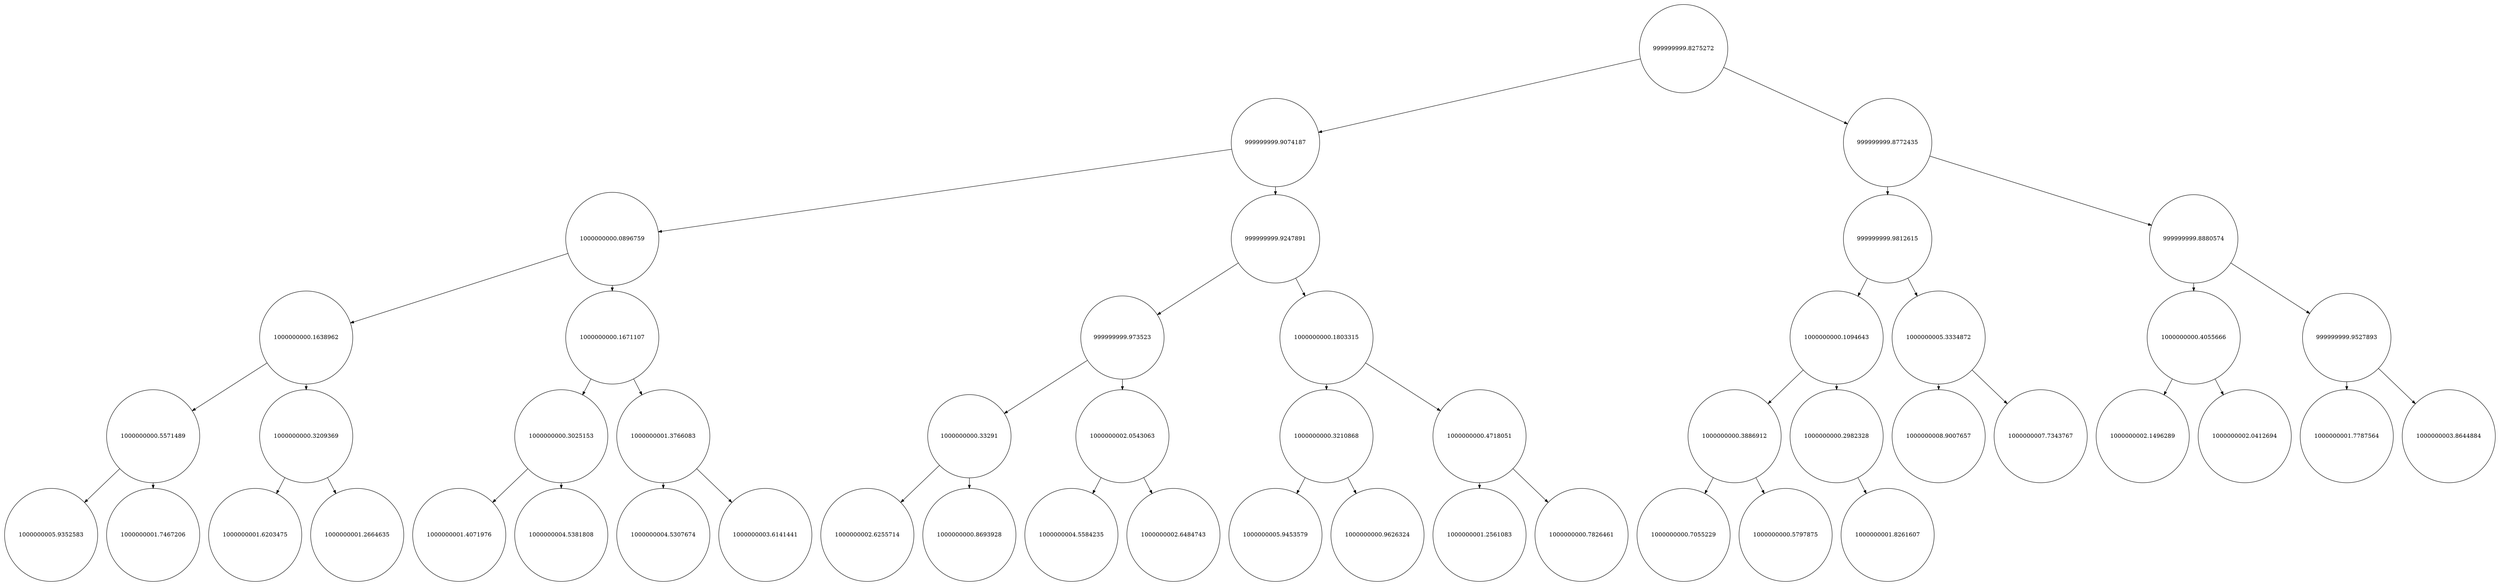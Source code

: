 
    digraph G {
    nodesep=0.3;
    ranksep=0.2;
    margin=0.1;
    node [shape=circle];
    edge [arrowsize=0.8];
    1 -> 2[side=left];
1 -> 3;
2 -> 4[side=left];
2 -> 5;
3 -> 6[side=left];
3 -> 7;
4 -> 8[side=left];
4 -> 9;
5 -> 10[side=left];
5 -> 11;
6 -> 12[side=left];
6 -> 13;
7 -> 14[side=left];
7 -> 15;
8 -> 16[side=left];
8 -> 17;
9 -> 18[side=left];
9 -> 19;
10 -> 20[side=left];
10 -> 21;
11 -> 22[side=left];
11 -> 23;
12 -> 24[side=left];
12 -> 25;
13 -> 26[side=left];
13 -> 27;
14 -> 28[side=left];
14 -> 29;
15 -> 30[side=left];
15 -> 31;
16 -> 32[side=left];
16 -> 33;
17 -> 34[side=left];
17 -> 35;
18 -> 36[side=left];
18 -> 37;
19 -> 38[side=left];
19 -> 39;
20 -> 40[side=left];
20 -> 41;
21 -> 42[side=left];
21 -> 43;
22 -> 44[side=left];
22 -> 45;
23 -> 46[side=left];
23 -> 47;
24 -> 48[side=left];
24 -> 49;
25 -> 50[side=left];
1[label="999999999.8275272"]
2[label="999999999.9074187"]
3[label="999999999.8772435"]
4[label="1000000000.0896759"]
5[label="999999999.9247891"]
6[label="999999999.9812615"]
7[label="999999999.8880574"]
8[label="1000000000.1638962"]
9[label="1000000000.1671107"]
10[label="999999999.973523"]
11[label="1000000000.1803315"]
12[label="1000000000.1094643"]
13[label="1000000005.3334872"]
14[label="1000000000.4055666"]
15[label="999999999.9527893"]
16[label="1000000000.5571489"]
17[label="1000000000.3209369"]
18[label="1000000000.3025153"]
19[label="1000000001.3766083"]
20[label="1000000000.33291"]
21[label="1000000002.0543063"]
22[label="1000000000.3210868"]
23[label="1000000000.4718051"]
24[label="1000000000.3886912"]
25[label="1000000000.2982328"]
26[label="1000000008.9007657"]
27[label="1000000007.7343767"]
28[label="1000000002.1496289"]
29[label="1000000002.0412694"]
30[label="1000000001.7787564"]
31[label="1000000003.8644884"]
32[label="1000000005.9352583"]
33[label="1000000001.7467206"]
34[label="1000000001.6203475"]
35[label="1000000001.2664635"]
36[label="1000000001.4071976"]
37[label="1000000004.5381808"]
38[label="1000000004.5307674"]
39[label="1000000003.6141441"]
40[label="1000000002.6255714"]
41[label="1000000000.8693928"]
42[label="1000000004.5584235"]
43[label="1000000002.6484743"]
44[label="1000000005.9453579"]
45[label="1000000000.9626324"]
46[label="1000000001.2561083"]
47[label="1000000000.7826461"]
48[label="1000000000.7055229"]
49[label="1000000000.5797875"]
50[label="1000000001.8261607"]}